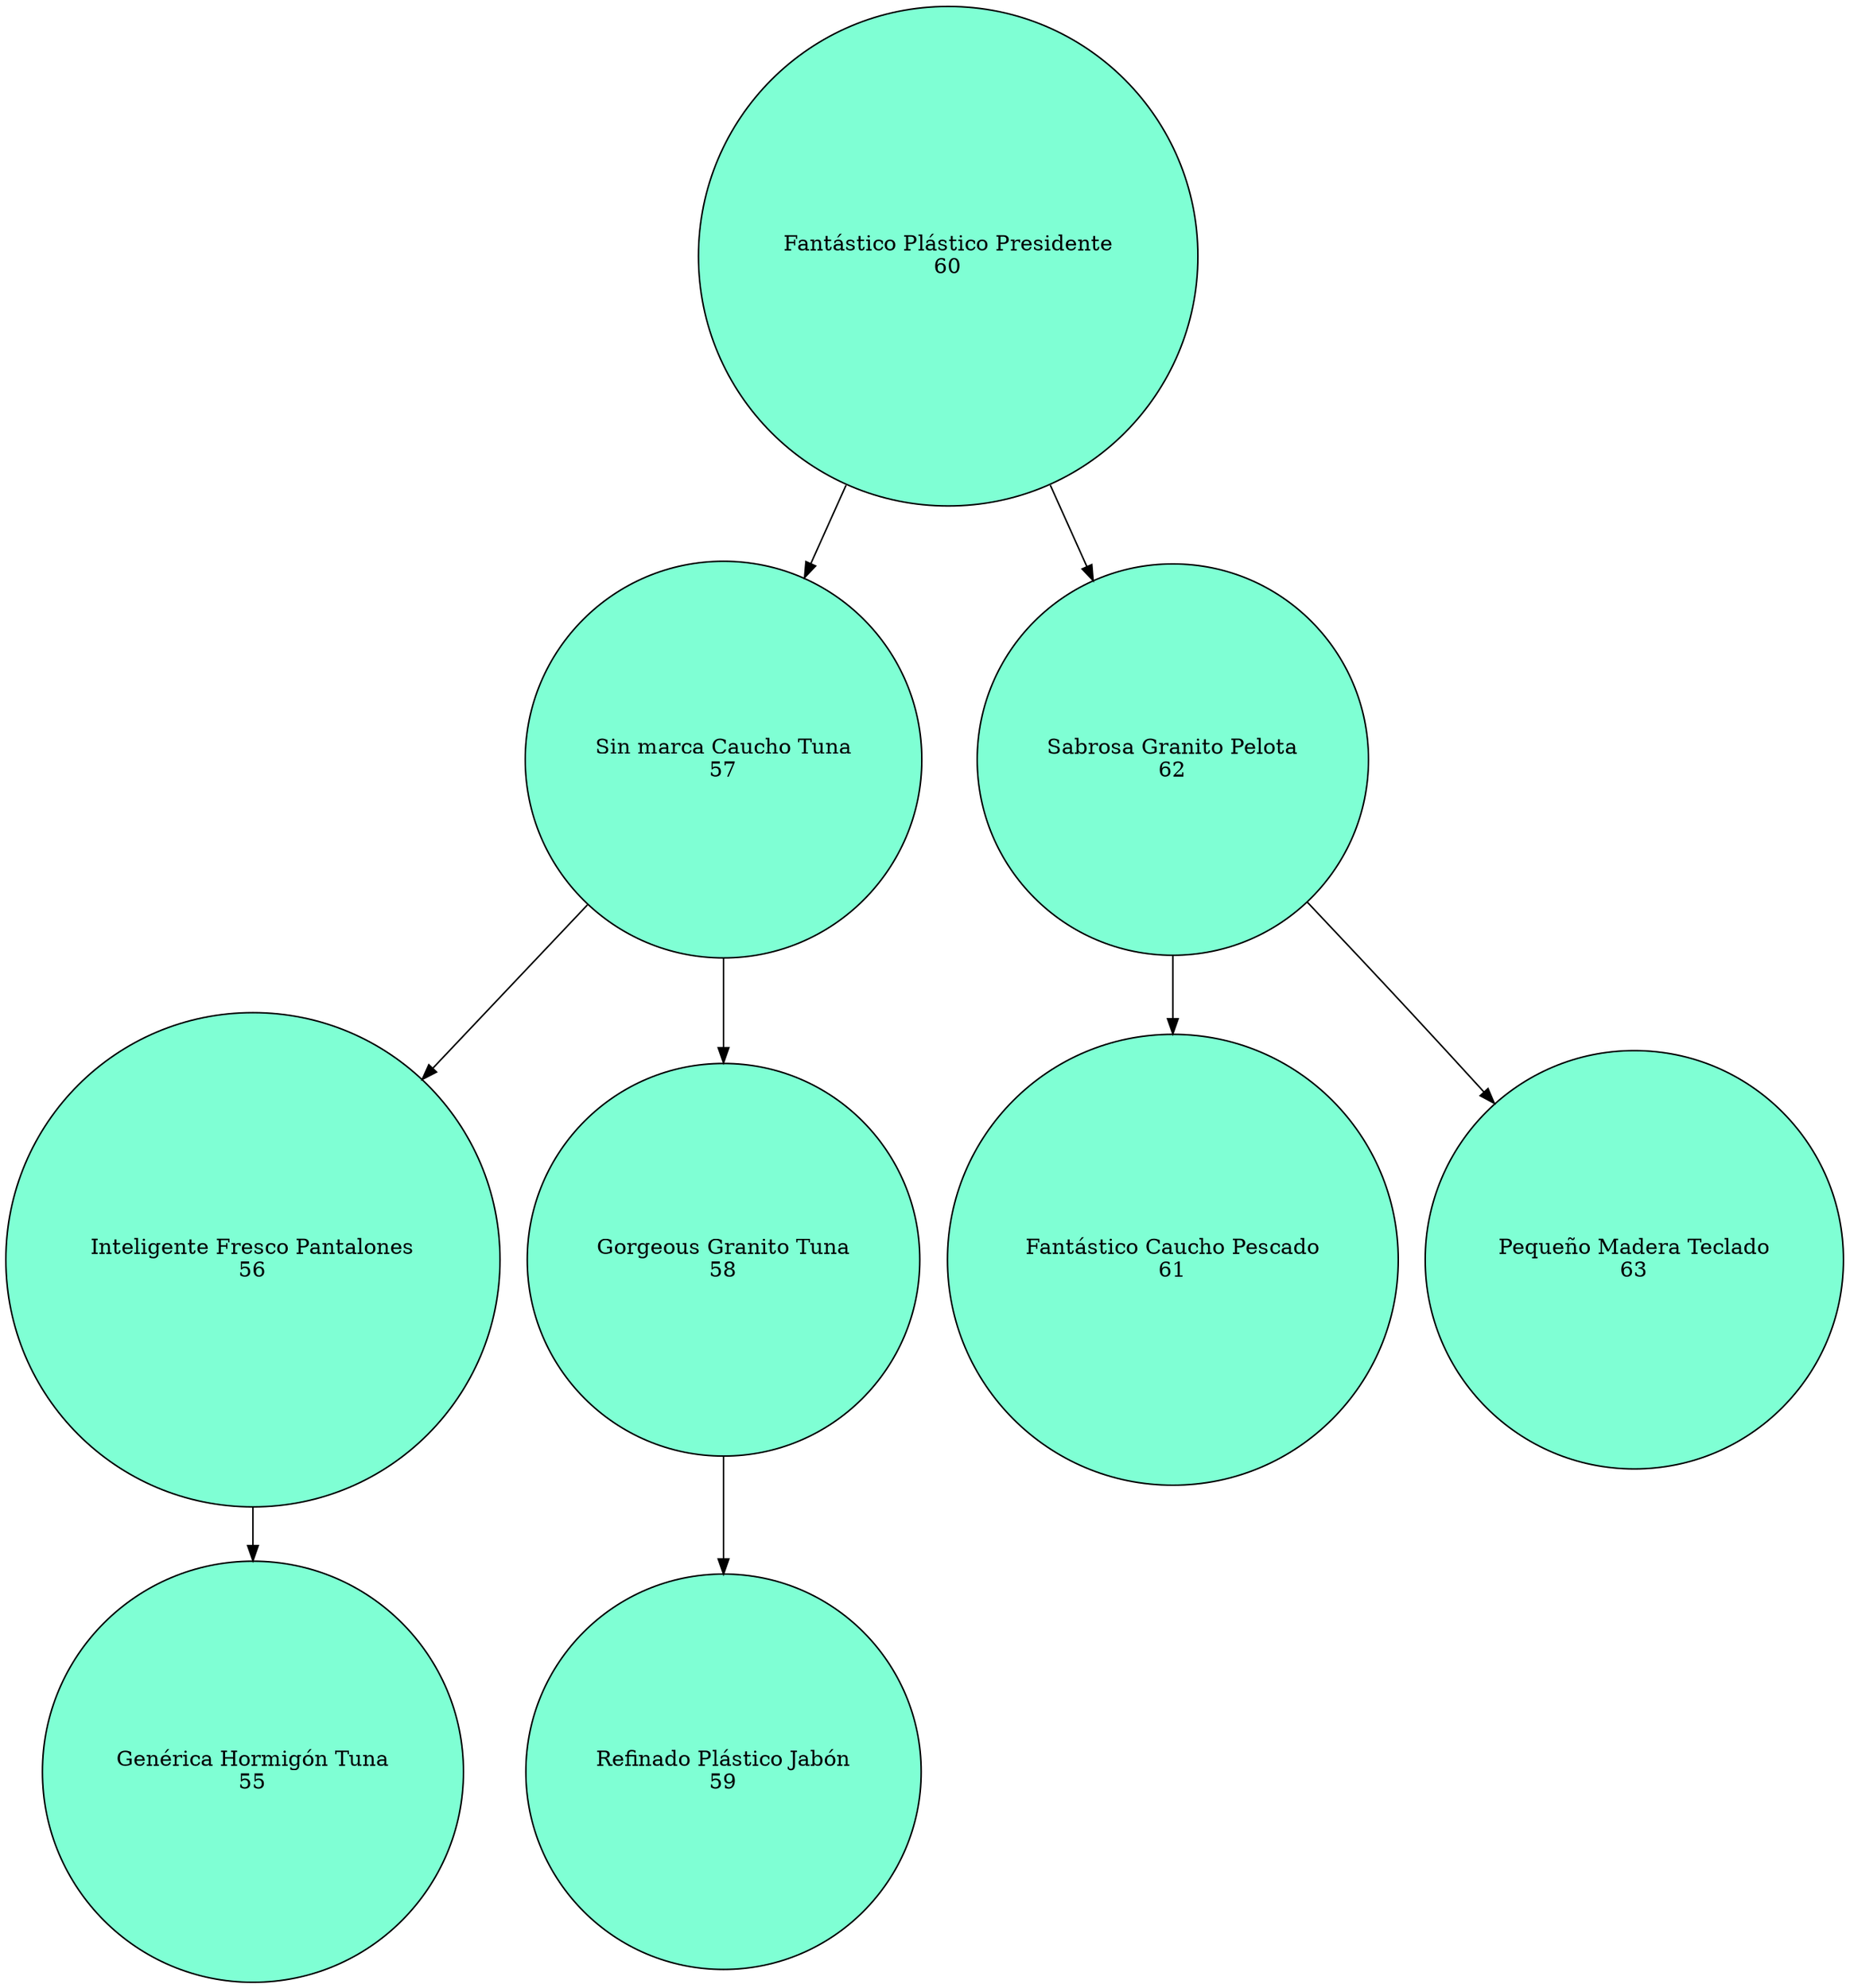 digraph G{
node [shape=circle style=filled];
"0xc000006008"[label="Fantástico Plástico Presidente
60" fillcolor=aquamarine];
"0xc000006008" -> "0xc00011e100";
"0xc000006008" -> "0xc00011e108";
"0xc00011e100"[label="Sin marca Caucho Tuna
57" fillcolor=aquamarine];
"0xc00011e100" -> "0xc00011e070";
"0xc00011e100" -> "0xc00011e078";
"0xc00011e070"[label="Inteligente Fresco Pantalones
56" fillcolor=aquamarine];
"0xc00011e070" -> "0xc00011e2b0";
"0xc00011e2b0"[label="Genérica Hormigón Tuna
55" fillcolor=aquamarine];
"0xc00011e078"[label="Gorgeous Granito Tuna
58" fillcolor=aquamarine];
"0xc00011e078" -> "0xc00011e468";
"0xc00011e468"[label="Refinado Plástico Jabón
59" fillcolor=aquamarine];
"0xc00011e108"[label="Sabrosa Granito Pelota
62" fillcolor=aquamarine];
"0xc00011e108" -> "0xc00011e220";
"0xc00011e108" -> "0xc00011e228";
"0xc00011e220"[label="Fantástico Caucho Pescado
61" fillcolor=aquamarine];
"0xc00011e228"[label="Pequeño Madera Teclado
63" fillcolor=aquamarine];

}

